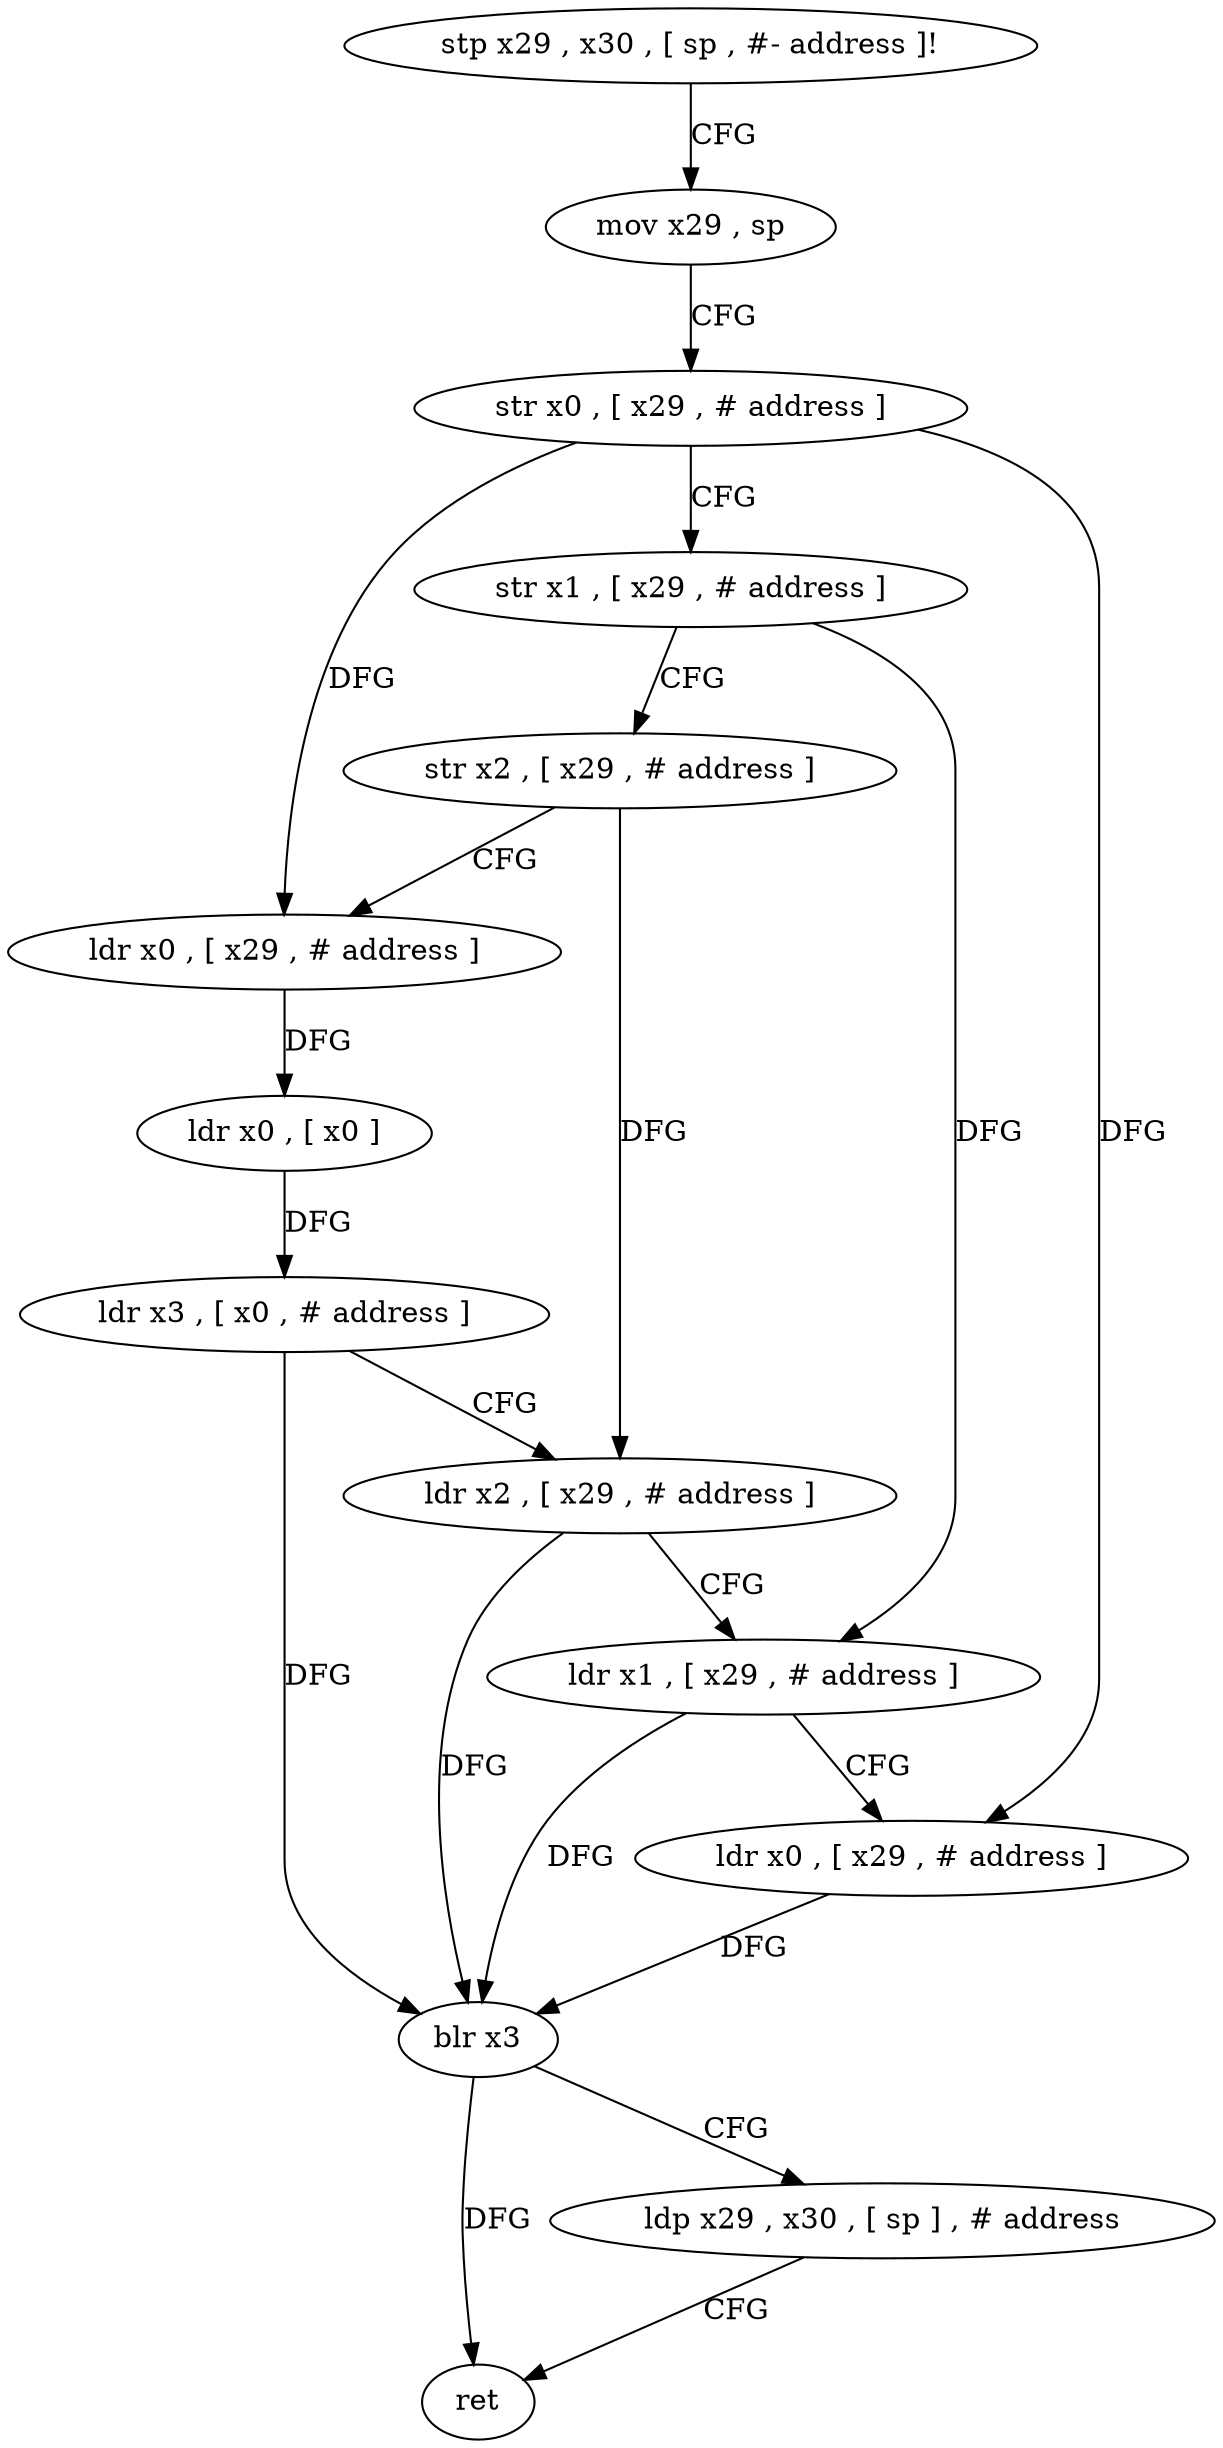 digraph "func" {
"230152" [label = "stp x29 , x30 , [ sp , #- address ]!" ]
"230156" [label = "mov x29 , sp" ]
"230160" [label = "str x0 , [ x29 , # address ]" ]
"230164" [label = "str x1 , [ x29 , # address ]" ]
"230168" [label = "str x2 , [ x29 , # address ]" ]
"230172" [label = "ldr x0 , [ x29 , # address ]" ]
"230176" [label = "ldr x0 , [ x0 ]" ]
"230180" [label = "ldr x3 , [ x0 , # address ]" ]
"230184" [label = "ldr x2 , [ x29 , # address ]" ]
"230188" [label = "ldr x1 , [ x29 , # address ]" ]
"230192" [label = "ldr x0 , [ x29 , # address ]" ]
"230196" [label = "blr x3" ]
"230200" [label = "ldp x29 , x30 , [ sp ] , # address" ]
"230204" [label = "ret" ]
"230152" -> "230156" [ label = "CFG" ]
"230156" -> "230160" [ label = "CFG" ]
"230160" -> "230164" [ label = "CFG" ]
"230160" -> "230172" [ label = "DFG" ]
"230160" -> "230192" [ label = "DFG" ]
"230164" -> "230168" [ label = "CFG" ]
"230164" -> "230188" [ label = "DFG" ]
"230168" -> "230172" [ label = "CFG" ]
"230168" -> "230184" [ label = "DFG" ]
"230172" -> "230176" [ label = "DFG" ]
"230176" -> "230180" [ label = "DFG" ]
"230180" -> "230184" [ label = "CFG" ]
"230180" -> "230196" [ label = "DFG" ]
"230184" -> "230188" [ label = "CFG" ]
"230184" -> "230196" [ label = "DFG" ]
"230188" -> "230192" [ label = "CFG" ]
"230188" -> "230196" [ label = "DFG" ]
"230192" -> "230196" [ label = "DFG" ]
"230196" -> "230200" [ label = "CFG" ]
"230196" -> "230204" [ label = "DFG" ]
"230200" -> "230204" [ label = "CFG" ]
}
